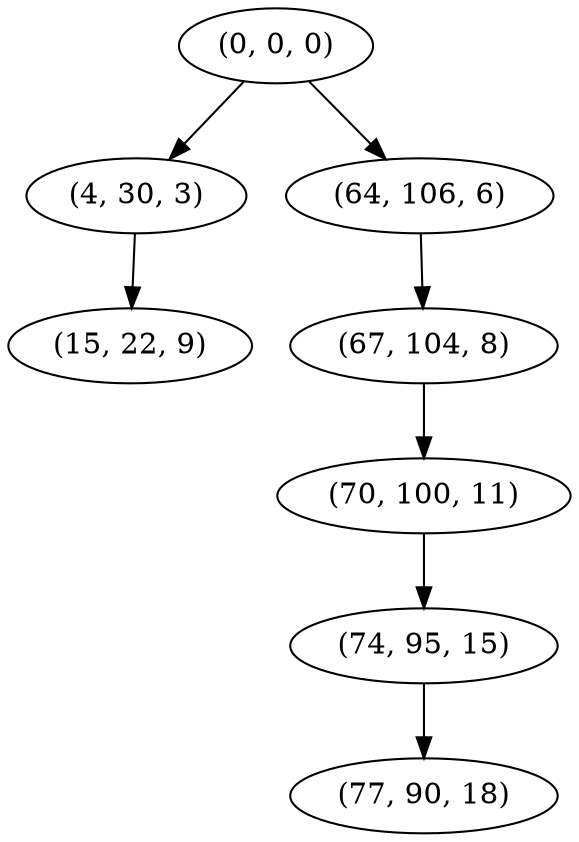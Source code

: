 digraph tree {
    "(0, 0, 0)";
    "(4, 30, 3)";
    "(15, 22, 9)";
    "(64, 106, 6)";
    "(67, 104, 8)";
    "(70, 100, 11)";
    "(74, 95, 15)";
    "(77, 90, 18)";
    "(0, 0, 0)" -> "(4, 30, 3)";
    "(0, 0, 0)" -> "(64, 106, 6)";
    "(4, 30, 3)" -> "(15, 22, 9)";
    "(64, 106, 6)" -> "(67, 104, 8)";
    "(67, 104, 8)" -> "(70, 100, 11)";
    "(70, 100, 11)" -> "(74, 95, 15)";
    "(74, 95, 15)" -> "(77, 90, 18)";
}
